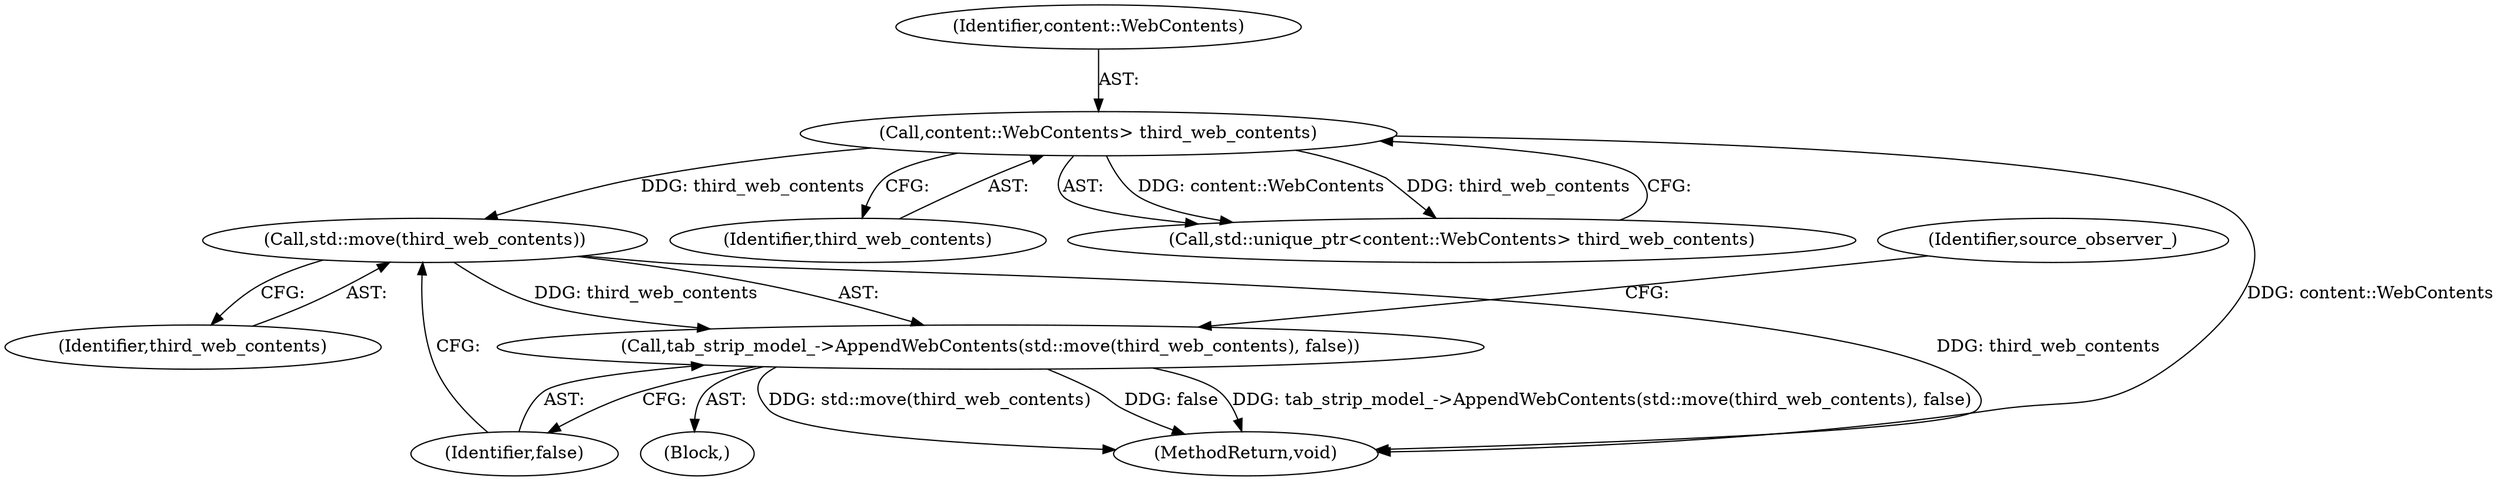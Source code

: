 digraph "0_Chrome_7394cf6f43d7a86630d3eb1c728fd63c621b5530_11@API" {
"1000167" [label="(Call,std::move(third_web_contents))"];
"1000158" [label="(Call,content::WebContents> third_web_contents)"];
"1000166" [label="(Call,tab_strip_model_->AppendWebContents(std::move(third_web_contents), false))"];
"1000166" [label="(Call,tab_strip_model_->AppendWebContents(std::move(third_web_contents), false))"];
"1000160" [label="(Identifier,third_web_contents)"];
"1000159" [label="(Identifier,content::WebContents)"];
"1000168" [label="(Identifier,third_web_contents)"];
"1000158" [label="(Call,content::WebContents> third_web_contents)"];
"1000156" [label="(Call,std::unique_ptr<content::WebContents> third_web_contents)"];
"1000172" [label="(Identifier,source_observer_)"];
"1000102" [label="(Block,)"];
"1000177" [label="(MethodReturn,void)"];
"1000169" [label="(Identifier,false)"];
"1000167" [label="(Call,std::move(third_web_contents))"];
"1000167" -> "1000166"  [label="AST: "];
"1000167" -> "1000168"  [label="CFG: "];
"1000168" -> "1000167"  [label="AST: "];
"1000169" -> "1000167"  [label="CFG: "];
"1000167" -> "1000177"  [label="DDG: third_web_contents"];
"1000167" -> "1000166"  [label="DDG: third_web_contents"];
"1000158" -> "1000167"  [label="DDG: third_web_contents"];
"1000158" -> "1000156"  [label="AST: "];
"1000158" -> "1000160"  [label="CFG: "];
"1000159" -> "1000158"  [label="AST: "];
"1000160" -> "1000158"  [label="AST: "];
"1000156" -> "1000158"  [label="CFG: "];
"1000158" -> "1000177"  [label="DDG: content::WebContents"];
"1000158" -> "1000156"  [label="DDG: content::WebContents"];
"1000158" -> "1000156"  [label="DDG: third_web_contents"];
"1000166" -> "1000102"  [label="AST: "];
"1000166" -> "1000169"  [label="CFG: "];
"1000169" -> "1000166"  [label="AST: "];
"1000172" -> "1000166"  [label="CFG: "];
"1000166" -> "1000177"  [label="DDG: false"];
"1000166" -> "1000177"  [label="DDG: tab_strip_model_->AppendWebContents(std::move(third_web_contents), false)"];
"1000166" -> "1000177"  [label="DDG: std::move(third_web_contents)"];
}
